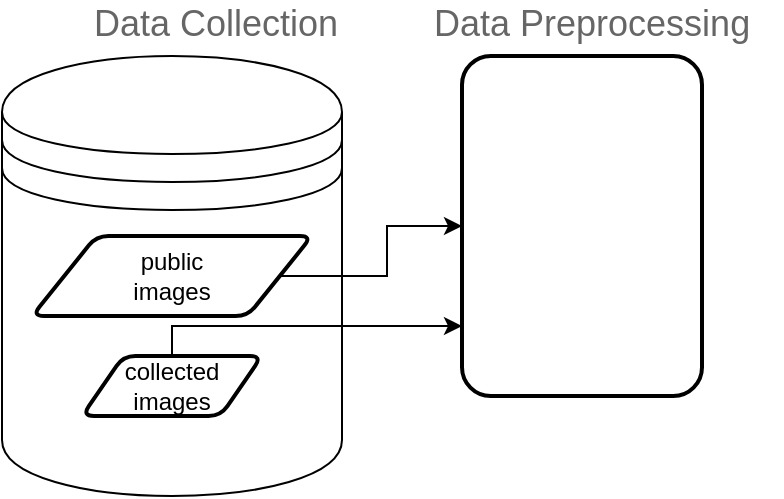 <mxfile version="26.1.3">
  <diagram id="C5RBs43oDa-KdzZeNtuy" name="Page-1">
    <mxGraphModel dx="899" dy="611" grid="1" gridSize="10" guides="1" tooltips="1" connect="1" arrows="1" fold="1" page="1" pageScale="1" pageWidth="827" pageHeight="1169" math="0" shadow="0">
      <root>
        <mxCell id="WIyWlLk6GJQsqaUBKTNV-0" />
        <mxCell id="WIyWlLk6GJQsqaUBKTNV-1" parent="WIyWlLk6GJQsqaUBKTNV-0" />
        <mxCell id="Z9IdiXqcKFqbgxGSd83J-2" value="" style="shape=datastore;whiteSpace=wrap;html=1;" vertex="1" parent="WIyWlLk6GJQsqaUBKTNV-1">
          <mxGeometry x="110" y="200" width="170" height="220" as="geometry" />
        </mxCell>
        <mxCell id="Z9IdiXqcKFqbgxGSd83J-7" value="" style="edgeStyle=orthogonalEdgeStyle;rounded=0;orthogonalLoop=1;jettySize=auto;html=1;" edge="1" parent="WIyWlLk6GJQsqaUBKTNV-1" source="Z9IdiXqcKFqbgxGSd83J-3" target="Z9IdiXqcKFqbgxGSd83J-6">
          <mxGeometry relative="1" as="geometry" />
        </mxCell>
        <mxCell id="Z9IdiXqcKFqbgxGSd83J-3" value="public&lt;div&gt;images&lt;/div&gt;" style="shape=parallelogram;html=1;strokeWidth=2;perimeter=parallelogramPerimeter;whiteSpace=wrap;rounded=1;arcSize=12;size=0.23;" vertex="1" parent="WIyWlLk6GJQsqaUBKTNV-1">
          <mxGeometry x="125" y="290" width="140" height="40" as="geometry" />
        </mxCell>
        <mxCell id="Z9IdiXqcKFqbgxGSd83J-8" value="" style="edgeStyle=orthogonalEdgeStyle;rounded=0;orthogonalLoop=1;jettySize=auto;html=1;" edge="1" parent="WIyWlLk6GJQsqaUBKTNV-1" source="Z9IdiXqcKFqbgxGSd83J-4" target="Z9IdiXqcKFqbgxGSd83J-6">
          <mxGeometry relative="1" as="geometry">
            <Array as="points">
              <mxPoint x="320" y="335" />
              <mxPoint x="320" y="335" />
            </Array>
          </mxGeometry>
        </mxCell>
        <mxCell id="Z9IdiXqcKFqbgxGSd83J-4" value="collected images" style="shape=parallelogram;html=1;strokeWidth=2;perimeter=parallelogramPerimeter;whiteSpace=wrap;rounded=1;arcSize=12;size=0.23;" vertex="1" parent="WIyWlLk6GJQsqaUBKTNV-1">
          <mxGeometry x="150" y="350" width="90" height="30" as="geometry" />
        </mxCell>
        <mxCell id="Z9IdiXqcKFqbgxGSd83J-5" value="&lt;div style=&quot;&quot;&gt;&lt;font style=&quot;font-size: 18px;&quot;&gt;Data Collection&lt;/font&gt;&lt;/div&gt;" style="strokeWidth=1;shadow=0;dashed=0;align=center;html=1;shape=mxgraph.mockup.text.textBox;fontColor=#666666;align=left;fontSize=17;spacingLeft=4;spacingTop=-3;whiteSpace=wrap;strokeColor=none;mainText=" vertex="1" parent="WIyWlLk6GJQsqaUBKTNV-1">
          <mxGeometry x="150" y="180" width="150" height="10" as="geometry" />
        </mxCell>
        <mxCell id="Z9IdiXqcKFqbgxGSd83J-6" value="" style="whiteSpace=wrap;html=1;strokeWidth=2;rounded=1;arcSize=12;" vertex="1" parent="WIyWlLk6GJQsqaUBKTNV-1">
          <mxGeometry x="340" y="200" width="120" height="170" as="geometry" />
        </mxCell>
        <mxCell id="Z9IdiXqcKFqbgxGSd83J-9" value="&lt;div style=&quot;&quot;&gt;&lt;font style=&quot;font-size: 18px;&quot;&gt;Data Preprocessing&lt;/font&gt;&lt;/div&gt;" style="strokeWidth=1;shadow=0;dashed=0;align=center;html=1;shape=mxgraph.mockup.text.textBox;fontColor=#666666;align=left;fontSize=17;spacingLeft=4;spacingTop=-3;whiteSpace=wrap;strokeColor=none;mainText=" vertex="1" parent="WIyWlLk6GJQsqaUBKTNV-1">
          <mxGeometry x="320" y="180" width="180" height="10" as="geometry" />
        </mxCell>
      </root>
    </mxGraphModel>
  </diagram>
</mxfile>

